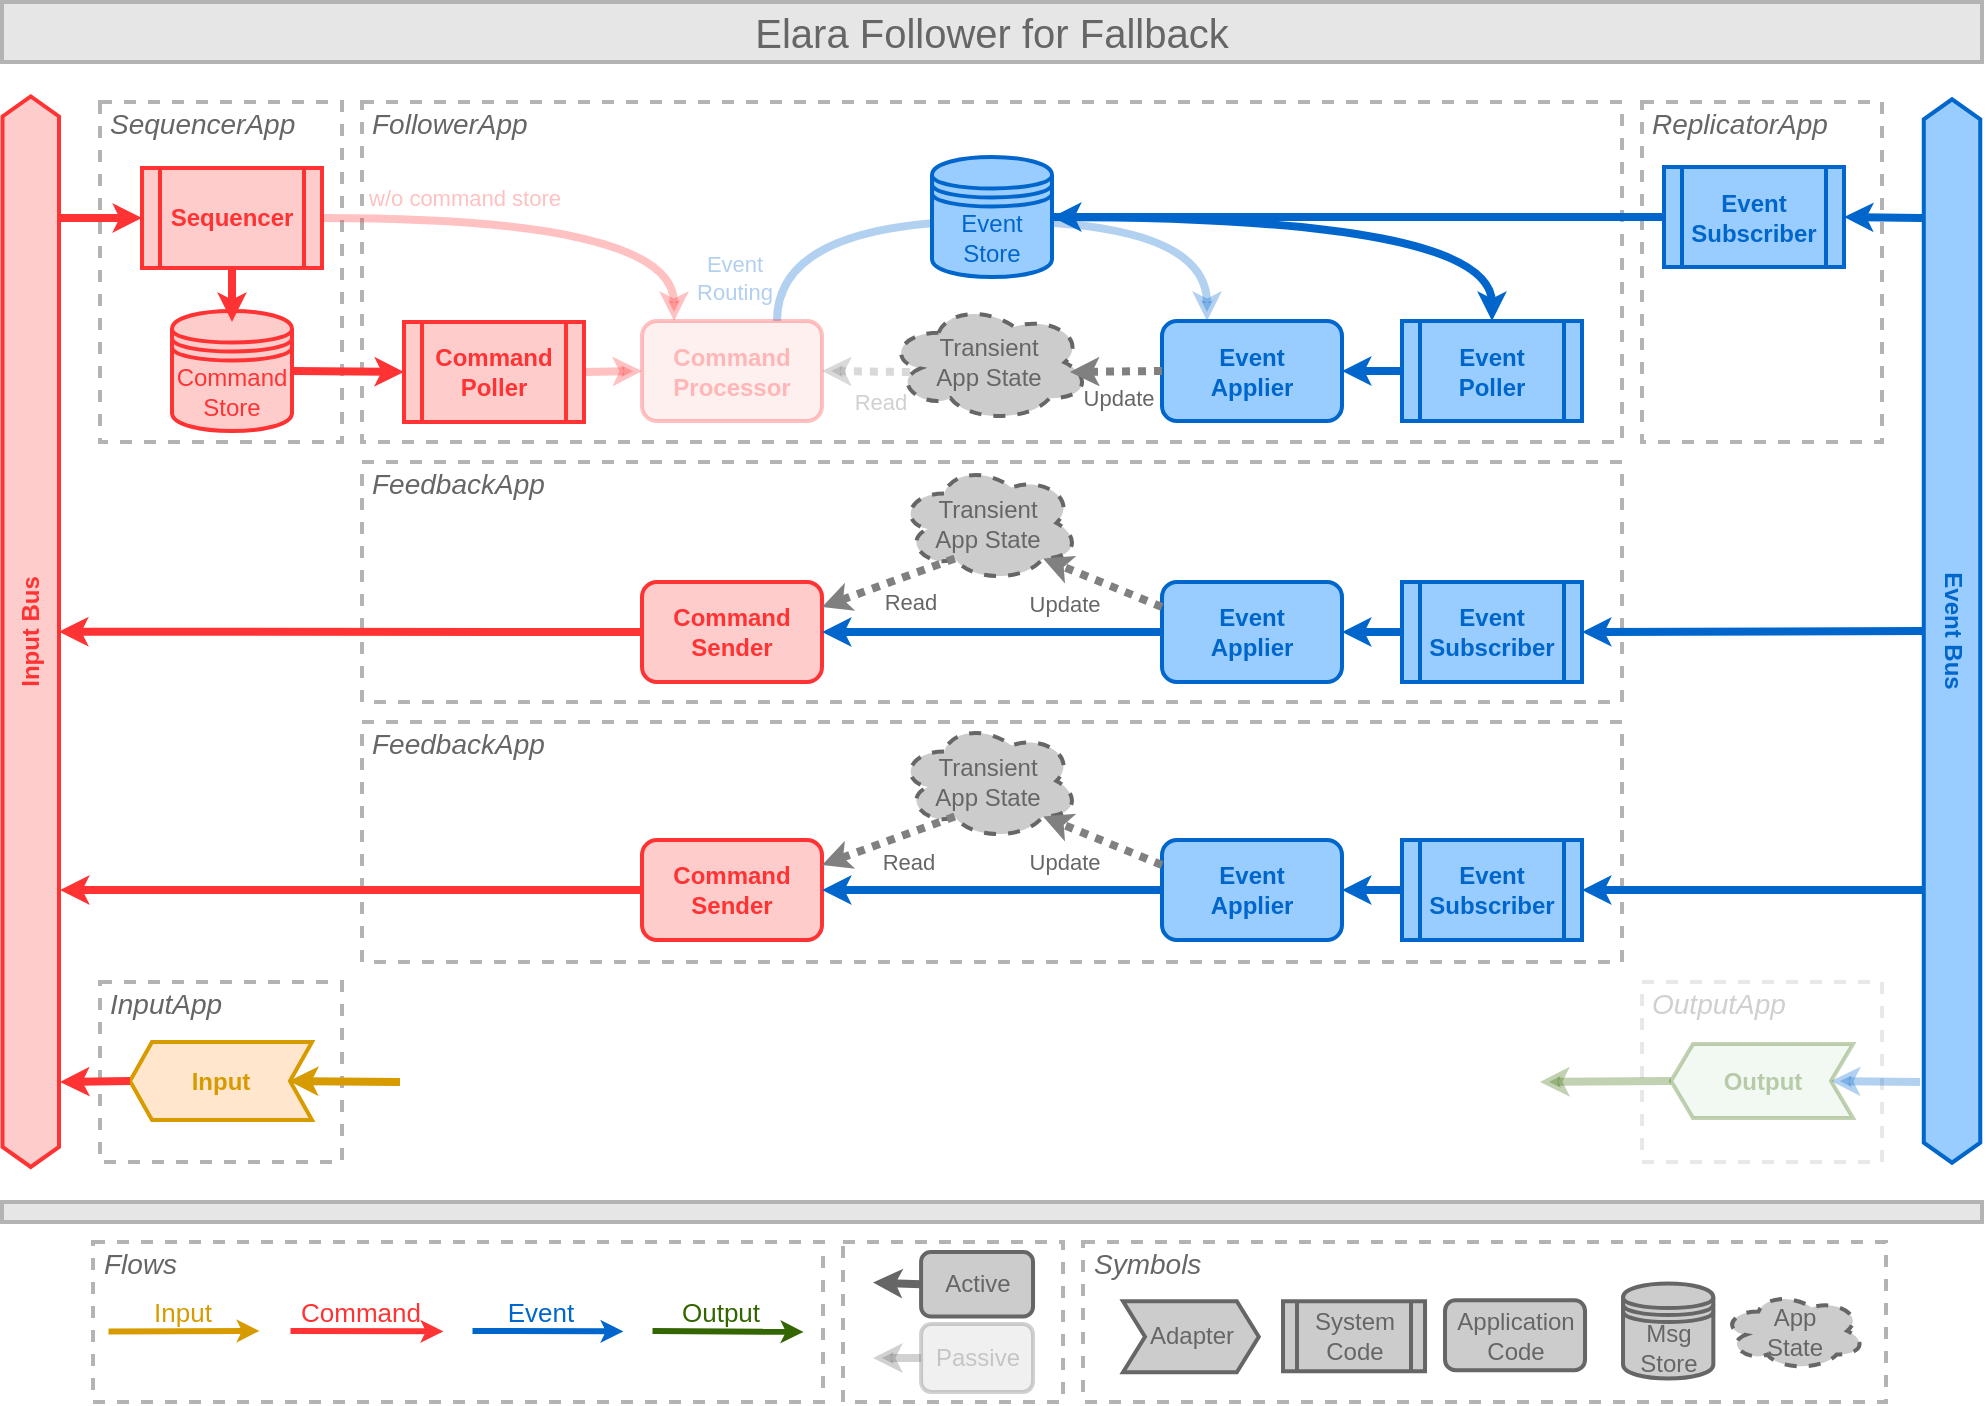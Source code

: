 <mxfile version="19.0.3" type="device"><diagram name="Page-1" id="c7558073-3199-34d8-9f00-42111426c3f3"><mxGraphModel dx="1084" dy="836" grid="1" gridSize="10" guides="1" tooltips="1" connect="1" arrows="1" fold="1" page="1" pageScale="1" pageWidth="1030" pageHeight="720" background="#ffffff" math="0" shadow="0"><root><mxCell id="0"/><mxCell id="1" parent="0"/><mxCell id="VehOEgpmn8euIzJuwDBV-7" value="&lt;h1 style=&quot;font-size: 14px&quot;&gt;&lt;br&gt;&lt;/h1&gt;" style="text;html=1;spacing=5;spacingTop=-16;whiteSpace=wrap;overflow=hidden;rounded=0;dashed=1;fontSize=14;fontColor=#666666;align=left;fontStyle=2;strokeWidth=2;strokeColor=#B3B3B3;" parent="1" vertex="1"><mxGeometry x="441.51" y="630" width="110" height="80" as="geometry"/></mxCell><mxCell id="gCqH751xbMnLO0YqiMB3-19" value="&lt;h1 style=&quot;font-size: 14px&quot;&gt;&lt;span style=&quot;font-weight: 400&quot;&gt;ReplicatorApp&lt;/span&gt;&lt;/h1&gt;" style="text;html=1;spacing=5;spacingTop=-16;whiteSpace=wrap;overflow=hidden;rounded=0;dashed=1;fontSize=14;fontColor=#666666;align=left;fontStyle=2;strokeWidth=2;strokeColor=#B3B3B3;" parent="1" vertex="1"><mxGeometry x="841" y="60" width="120" height="170" as="geometry"/></mxCell><mxCell id="gCqH751xbMnLO0YqiMB3-18" value="&lt;h1 style=&quot;font-size: 14px&quot;&gt;&lt;span style=&quot;font-weight: 400&quot;&gt;FollowerApp&lt;/span&gt;&lt;/h1&gt;" style="text;html=1;spacing=5;spacingTop=-16;whiteSpace=wrap;overflow=hidden;rounded=0;dashed=1;fontSize=14;fontColor=#666666;align=left;fontStyle=2;strokeWidth=2;strokeColor=#B3B3B3;" parent="1" vertex="1"><mxGeometry x="201" y="60" width="630" height="170" as="geometry"/></mxCell><mxCell id="EZ4a7KJxE24AhRjif1Av-12" value="&lt;h1 style=&quot;font-size: 14px&quot;&gt;&lt;span style=&quot;font-weight: 400&quot;&gt;SequencerApp&lt;/span&gt;&lt;/h1&gt;" style="text;html=1;spacing=5;spacingTop=-16;whiteSpace=wrap;overflow=hidden;rounded=0;dashed=1;fontSize=14;fontColor=#666666;align=left;fontStyle=2;strokeWidth=2;strokeColor=#B3B3B3;" parent="1" vertex="1"><mxGeometry x="70" y="60" width="121" height="170" as="geometry"/></mxCell><mxCell id="ohoBijxdSnqp7nsjonpF-2" style="orthogonalLoop=1;jettySize=auto;html=1;entryX=0.25;entryY=0;entryDx=0;entryDy=0;fontColor=#336600;strokeWidth=4;endSize=2;strokeColor=#0066CC;edgeStyle=orthogonalEdgeStyle;curved=1;exitX=0.75;exitY=0;exitDx=0;exitDy=0;textOpacity=30;opacity=30;" parent="1" source="YDmkb0s4ccfHoWJ929gy-104" target="JGRXPScQ_aBgcyf3JHFu-2" edge="1"><mxGeometry relative="1" as="geometry"><mxPoint x="491" y="109.5" as="sourcePoint"/><mxPoint x="731" y="126.5" as="targetPoint"/><Array as="points"><mxPoint x="409" y="119.5"/><mxPoint x="624" y="119.5"/></Array></mxGeometry></mxCell><mxCell id="ohoBijxdSnqp7nsjonpF-5" value="Event&lt;br&gt;Routing" style="edgeLabel;html=1;align=center;verticalAlign=middle;resizable=0;points=[];fontColor=#0066CC;textOpacity=30;" parent="ohoBijxdSnqp7nsjonpF-2" vertex="1" connectable="0"><mxGeometry x="-0.516" y="-19" relative="1" as="geometry"><mxPoint x="-48" y="9" as="offset"/></mxGeometry></mxCell><mxCell id="EZ4a7KJxE24AhRjif1Av-13" value="&lt;h1 style=&quot;font-size: 14px&quot;&gt;&lt;span style=&quot;font-weight: 400&quot;&gt;InputApp&lt;/span&gt;&lt;/h1&gt;" style="text;html=1;spacing=5;spacingTop=-16;whiteSpace=wrap;overflow=hidden;rounded=0;dashed=1;fontSize=14;fontColor=#666666;align=left;fontStyle=2;strokeWidth=2;strokeColor=#B3B3B3;" parent="1" vertex="1"><mxGeometry x="70" y="500" width="121" height="90" as="geometry"/></mxCell><mxCell id="EZ4a7KJxE24AhRjif1Av-10" value="&lt;h1 style=&quot;font-size: 14px&quot;&gt;&lt;span style=&quot;font-weight: normal&quot;&gt;FeedbackApp&lt;/span&gt;&lt;/h1&gt;" style="text;html=1;spacing=5;spacingTop=-16;whiteSpace=wrap;overflow=hidden;rounded=0;dashed=1;fontSize=14;fontColor=#666666;align=left;fontStyle=2;strokeWidth=2;strokeColor=#B3B3B3;" parent="1" vertex="1"><mxGeometry x="201" y="370" width="630" height="120" as="geometry"/></mxCell><mxCell id="EZ4a7KJxE24AhRjif1Av-11" value="&lt;h1 style=&quot;font-size: 14px&quot;&gt;&lt;span style=&quot;font-weight: normal&quot;&gt;FeedbackApp&lt;/span&gt;&lt;/h1&gt;" style="text;html=1;spacing=5;spacingTop=-16;whiteSpace=wrap;overflow=hidden;rounded=0;dashed=1;fontSize=14;fontColor=#666666;align=left;fontStyle=2;strokeWidth=2;strokeColor=#B3B3B3;" parent="1" vertex="1"><mxGeometry x="201" y="240" width="630" height="120" as="geometry"/></mxCell><mxCell id="YDmkb0s4ccfHoWJ929gy-158" value="&lt;h1 style=&quot;font-size: 14px&quot;&gt;&lt;span style=&quot;font-weight: normal&quot;&gt;Flows&lt;/span&gt;&lt;/h1&gt;" style="text;html=1;spacing=5;spacingTop=-16;whiteSpace=wrap;overflow=hidden;rounded=0;dashed=1;fontSize=14;fontColor=#666666;align=left;fontStyle=2;strokeWidth=2;strokeColor=#B3B3B3;" parent="1" vertex="1"><mxGeometry x="66.51" y="630" width="365" height="80" as="geometry"/></mxCell><mxCell id="YDmkb0s4ccfHoWJ929gy-104" value="Command&lt;br&gt;Processor" style="rounded=1;whiteSpace=wrap;html=1;align=center;strokeWidth=2;fontStyle=1;strokeColor=#FF3333;fillColor=#FFCCCC;fontColor=#FF3333;opacity=30;textOpacity=30;" parent="1" vertex="1"><mxGeometry x="341" y="169.5" width="90" height="50" as="geometry"/></mxCell><mxCell id="YDmkb0s4ccfHoWJ929gy-106" value="&lt;b&gt;Event&lt;br&gt;Subscriber&lt;/b&gt;" style="shape=process;whiteSpace=wrap;html=1;backgroundOutline=1;strokeWidth=2;align=center;fontColor=#0066CC;strokeColor=#0066CC;fillColor=#99CCFF;" parent="1" vertex="1"><mxGeometry x="852.0" y="92.5" width="90" height="50" as="geometry"/></mxCell><mxCell id="YDmkb0s4ccfHoWJ929gy-107" value="&lt;b&gt;Sequencer&lt;/b&gt;" style="shape=process;whiteSpace=wrap;html=1;backgroundOutline=1;strokeColor=#FF3333;strokeWidth=2;fillColor=#FFCCCC;align=center;fontColor=#FF3333;" parent="1" vertex="1"><mxGeometry x="91" y="93" width="90" height="50" as="geometry"/></mxCell><mxCell id="YDmkb0s4ccfHoWJ929gy-113" value="Event&lt;br&gt;Applier" style="rounded=1;whiteSpace=wrap;html=1;align=center;strokeWidth=2;fontStyle=1;strokeColor=#0066CC;fontColor=#0066CC;fillColor=#99CCFF;" parent="1" vertex="1"><mxGeometry x="601" y="300" width="90" height="50" as="geometry"/></mxCell><mxCell id="YDmkb0s4ccfHoWJ929gy-120" value="Transient&lt;br&gt;App State" style="shape=cloud;whiteSpace=wrap;html=1;strokeColor=#666666;strokeWidth=2;align=center;dashed=1;fillColor=#CCCCCC;fontColor=#666666;fontStyle=0" parent="1" vertex="1"><mxGeometry x="469.49" y="241.01" width="90" height="59" as="geometry"/></mxCell><mxCell id="YDmkb0s4ccfHoWJ929gy-134" value="Update" style="rounded=0;orthogonalLoop=1;jettySize=auto;html=1;strokeWidth=4;endSize=2;strokeColor=#808080;fontColor=#666666;entryX=0.8;entryY=0.8;entryDx=0;entryDy=0;entryPerimeter=0;exitX=0;exitY=0.25;exitDx=0;exitDy=0;dashed=1;dashPattern=1 1;" parent="1" source="YDmkb0s4ccfHoWJ929gy-113" target="YDmkb0s4ccfHoWJ929gy-120" edge="1"><mxGeometry x="0.408" y="17" relative="1" as="geometry"><mxPoint x="391" y="309.5" as="sourcePoint"/><mxPoint x="441" y="379.5" as="targetPoint"/><mxPoint as="offset"/></mxGeometry></mxCell><mxCell id="YDmkb0s4ccfHoWJ929gy-176" value="Elara Follower for Fallback" style="text;html=1;align=center;verticalAlign=middle;whiteSpace=wrap;rounded=0;fontSize=20;fontColor=#666666;spacingTop=6;spacingBottom=6;strokeWidth=2;strokeColor=#B3B3B3;fillColor=#E6E6E6;" parent="1" vertex="1"><mxGeometry x="21" y="10" width="990" height="30" as="geometry"/></mxCell><mxCell id="A8JgpORn_rovWGGObvks-4" value="&lt;b&gt;Event&lt;br&gt;Subscriber&lt;/b&gt;" style="shape=process;whiteSpace=wrap;html=1;backgroundOutline=1;strokeWidth=2;align=center;fontColor=#0066CC;strokeColor=#0066CC;fillColor=#99CCFF;" parent="1" vertex="1"><mxGeometry x="721" y="300" width="90" height="50" as="geometry"/></mxCell><mxCell id="A8JgpORn_rovWGGObvks-6" value="&lt;b&gt;Event&lt;br&gt;Subscriber&lt;/b&gt;" style="shape=process;whiteSpace=wrap;html=1;backgroundOutline=1;strokeWidth=2;align=center;fontColor=#0066CC;strokeColor=#0066CC;fillColor=#99CCFF;" parent="1" vertex="1"><mxGeometry x="721" y="429" width="90" height="50" as="geometry"/></mxCell><mxCell id="A8JgpORn_rovWGGObvks-14" style="rounded=0;orthogonalLoop=1;jettySize=auto;html=1;fontColor=#336600;strokeWidth=4;endSize=2;strokeColor=#0066CC;entryX=1;entryY=0.5;entryDx=0;entryDy=0;exitX=0.5;exitY=1;exitDx=0;exitDy=0;" parent="1" source="A8JgpORn_rovWGGObvks-7" target="A8JgpORn_rovWGGObvks-4" edge="1"><mxGeometry relative="1" as="geometry"><mxPoint x="706.009" y="322.97" as="sourcePoint"/><mxPoint x="661" y="339.5" as="targetPoint"/></mxGeometry></mxCell><mxCell id="A8JgpORn_rovWGGObvks-15" style="rounded=0;orthogonalLoop=1;jettySize=auto;html=1;fontColor=#336600;strokeWidth=4;endSize=2;strokeColor=#0066CC;entryX=1;entryY=0.5;entryDx=0;entryDy=0;" parent="1" target="A8JgpORn_rovWGGObvks-6" edge="1"><mxGeometry relative="1" as="geometry"><mxPoint x="981" y="454" as="sourcePoint"/><mxPoint x="641" y="333.5" as="targetPoint"/></mxGeometry></mxCell><mxCell id="A8JgpORn_rovWGGObvks-22" value="Command&lt;br&gt;Sender" style="rounded=1;whiteSpace=wrap;html=1;align=center;strokeWidth=2;fontStyle=1;strokeColor=#FF3333;fillColor=#FFCCCC;fontColor=#FF3333;" parent="1" vertex="1"><mxGeometry x="341" y="300" width="90" height="50" as="geometry"/></mxCell><mxCell id="A8JgpORn_rovWGGObvks-23" value="Read" style="rounded=0;orthogonalLoop=1;jettySize=auto;html=1;strokeWidth=4;endSize=2;strokeColor=#808080;fontColor=#666666;exitX=0.31;exitY=0.8;exitDx=0;exitDy=0;entryX=1;entryY=0.25;entryDx=0;entryDy=0;exitPerimeter=0;dashed=1;dashPattern=1 1;" parent="1" source="YDmkb0s4ccfHoWJ929gy-120" target="A8JgpORn_rovWGGObvks-22" edge="1"><mxGeometry x="-0.177" y="13" relative="1" as="geometry"><mxPoint x="405" y="334" as="sourcePoint"/><mxPoint x="370" y="297.2" as="targetPoint"/><mxPoint as="offset"/></mxGeometry></mxCell><mxCell id="A8JgpORn_rovWGGObvks-24" style="rounded=0;orthogonalLoop=1;jettySize=auto;html=1;exitX=0;exitY=0.5;exitDx=0;exitDy=0;fontColor=#336600;strokeWidth=4;endSize=2;strokeColor=#0066CC;entryX=1;entryY=0.5;entryDx=0;entryDy=0;" parent="1" source="A8JgpORn_rovWGGObvks-4" target="YDmkb0s4ccfHoWJ929gy-113" edge="1"><mxGeometry relative="1" as="geometry"><mxPoint x="483" y="364.059" as="sourcePoint"/><mxPoint x="416.99" y="364.62" as="targetPoint"/></mxGeometry></mxCell><mxCell id="A8JgpORn_rovWGGObvks-26" value="Event&lt;br&gt;Applier" style="rounded=1;whiteSpace=wrap;html=1;align=center;strokeWidth=2;fontStyle=1;strokeColor=#0066CC;fontColor=#0066CC;fillColor=#99CCFF;" parent="1" vertex="1"><mxGeometry x="601" y="429" width="90" height="50" as="geometry"/></mxCell><mxCell id="A8JgpORn_rovWGGObvks-27" value="Transient&lt;br&gt;App State" style="shape=cloud;whiteSpace=wrap;html=1;strokeColor=#666666;strokeWidth=2;align=center;dashed=1;fillColor=#CCCCCC;fontColor=#666666;fontStyle=0" parent="1" vertex="1"><mxGeometry x="469.49" y="370" width="90" height="59" as="geometry"/></mxCell><mxCell id="A8JgpORn_rovWGGObvks-28" value="Update" style="rounded=0;orthogonalLoop=1;jettySize=auto;html=1;strokeWidth=4;endSize=2;strokeColor=#808080;fontColor=#666666;entryX=0.8;entryY=0.8;entryDx=0;entryDy=0;entryPerimeter=0;exitX=0;exitY=0.25;exitDx=0;exitDy=0;dashed=1;dashPattern=1 1;" parent="1" source="A8JgpORn_rovWGGObvks-26" target="A8JgpORn_rovWGGObvks-27" edge="1"><mxGeometry x="0.42" y="17" relative="1" as="geometry"><mxPoint x="391" y="439" as="sourcePoint"/><mxPoint x="441" y="509.5" as="targetPoint"/><mxPoint as="offset"/></mxGeometry></mxCell><mxCell id="A8JgpORn_rovWGGObvks-29" value="Command&lt;br&gt;Sender" style="rounded=1;whiteSpace=wrap;html=1;align=center;strokeWidth=2;fontStyle=1;strokeColor=#FF3333;fillColor=#FFCCCC;fontColor=#FF3333;" parent="1" vertex="1"><mxGeometry x="341" y="429" width="90" height="50" as="geometry"/></mxCell><mxCell id="A8JgpORn_rovWGGObvks-30" value="Read" style="rounded=0;orthogonalLoop=1;jettySize=auto;html=1;strokeWidth=4;endSize=2;strokeColor=#808080;fontColor=#666666;exitX=0.31;exitY=0.8;exitDx=0;exitDy=0;entryX=1;entryY=0.25;entryDx=0;entryDy=0;exitPerimeter=0;dashed=1;dashPattern=1 1;" parent="1" source="A8JgpORn_rovWGGObvks-27" target="A8JgpORn_rovWGGObvks-29" edge="1"><mxGeometry x="-0.159" y="14" relative="1" as="geometry"><mxPoint x="405" y="464" as="sourcePoint"/><mxPoint x="370" y="427.2" as="targetPoint"/><mxPoint as="offset"/></mxGeometry></mxCell><mxCell id="A8JgpORn_rovWGGObvks-31" style="rounded=0;orthogonalLoop=1;jettySize=auto;html=1;exitX=0;exitY=0.5;exitDx=0;exitDy=0;fontColor=#336600;strokeWidth=4;endSize=2;strokeColor=#0066CC;entryX=1;entryY=0.5;entryDx=0;entryDy=0;" parent="1" source="A8JgpORn_rovWGGObvks-6" target="A8JgpORn_rovWGGObvks-26" edge="1"><mxGeometry relative="1" as="geometry"><mxPoint x="541" y="454" as="sourcePoint"/><mxPoint x="416.99" y="494.62" as="targetPoint"/></mxGeometry></mxCell><mxCell id="A8JgpORn_rovWGGObvks-37" style="rounded=0;orthogonalLoop=1;jettySize=auto;html=1;fontColor=#336600;strokeWidth=4;endSize=2;strokeColor=#0066CC;entryX=1;entryY=0.5;entryDx=0;entryDy=0;exitX=0;exitY=0.5;exitDx=0;exitDy=0;textOpacity=30;" parent="1" source="YDmkb0s4ccfHoWJ929gy-113" target="A8JgpORn_rovWGGObvks-22" edge="1"><mxGeometry relative="1" as="geometry"><mxPoint x="391" y="324.5" as="sourcePoint"/><mxPoint x="651" y="334" as="targetPoint"/></mxGeometry></mxCell><mxCell id="YDmkb0s4ccfHoWJ929gy-140" style="rounded=0;orthogonalLoop=1;jettySize=auto;html=1;fontColor=#336600;strokeWidth=3;endSize=2;strokeColor=#FF3333;" parent="1" edge="1"><mxGeometry x="50.26" y="628.75" as="geometry"><mxPoint x="165.26" y="674.464" as="sourcePoint"/><mxPoint x="241.76" y="674.71" as="targetPoint"/></mxGeometry></mxCell><mxCell id="YDmkb0s4ccfHoWJ929gy-141" value="&lt;font color=&quot;#ff3333&quot; style=&quot;font-size: 13px&quot;&gt;Command&lt;/font&gt;" style="edgeLabel;html=1;align=center;verticalAlign=middle;resizable=0;points=[];fontColor=#0066CC;fontStyle=0;fontSize=13;labelBackgroundColor=none;" parent="YDmkb0s4ccfHoWJ929gy-140" vertex="1" connectable="0"><mxGeometry x="0.4" y="3" relative="1" as="geometry"><mxPoint x="-19.5" y="-7" as="offset"/></mxGeometry></mxCell><mxCell id="YDmkb0s4ccfHoWJ929gy-150" style="rounded=0;orthogonalLoop=1;jettySize=auto;html=1;strokeWidth=3;endSize=2;strokeColor=#D79B00;fontColor=#D79B00;" parent="1" edge="1"><mxGeometry x="56.26" y="629" as="geometry"><mxPoint x="74.26" y="674.714" as="sourcePoint"/><mxPoint x="149.76" y="674.46" as="targetPoint"/></mxGeometry></mxCell><mxCell id="YDmkb0s4ccfHoWJ929gy-151" value="&lt;font style=&quot;font-size: 13px&quot; color=&quot;#d79b00&quot;&gt;Input&lt;/font&gt;" style="edgeLabel;html=1;align=center;verticalAlign=middle;resizable=0;points=[];fontColor=#0066CC;fontStyle=0;fontSize=13;labelBackgroundColor=none;" parent="YDmkb0s4ccfHoWJ929gy-150" vertex="1" connectable="0"><mxGeometry x="0.4" y="3" relative="1" as="geometry"><mxPoint x="-16" y="-7" as="offset"/></mxGeometry></mxCell><mxCell id="YDmkb0s4ccfHoWJ929gy-152" style="rounded=0;orthogonalLoop=1;jettySize=auto;html=1;strokeWidth=3;endSize=2;fontColor=#0066CC;strokeColor=#0066CC;" parent="1" edge="1"><mxGeometry x="44.51" y="628.75" as="geometry"><mxPoint x="256.26" y="674.464" as="sourcePoint"/><mxPoint x="331.76" y="674.71" as="targetPoint"/></mxGeometry></mxCell><mxCell id="YDmkb0s4ccfHoWJ929gy-153" value="&lt;font style=&quot;font-size: 13px&quot;&gt;Event&lt;/font&gt;" style="edgeLabel;html=1;align=center;verticalAlign=middle;resizable=0;points=[];fontColor=#0066CC;fontStyle=0;fontSize=13;labelBackgroundColor=none;" parent="YDmkb0s4ccfHoWJ929gy-152" vertex="1" connectable="0"><mxGeometry x="0.4" y="3" relative="1" as="geometry"><mxPoint x="-19.5" y="-7" as="offset"/></mxGeometry></mxCell><mxCell id="YDmkb0s4ccfHoWJ929gy-154" style="rounded=0;orthogonalLoop=1;jettySize=auto;html=1;fontColor=#336600;strokeWidth=3;endSize=2;strokeColor=#336600;" parent="1" edge="1"><mxGeometry x="37.26" y="628.75" as="geometry"><mxPoint x="346.26" y="674.464" as="sourcePoint"/><mxPoint x="421.76" y="674.96" as="targetPoint"/></mxGeometry></mxCell><mxCell id="YDmkb0s4ccfHoWJ929gy-155" value="&lt;font style=&quot;font-size: 13px&quot;&gt;Output&lt;/font&gt;" style="edgeLabel;html=1;align=center;verticalAlign=middle;resizable=0;points=[];fontStyle=0;fontSize=13;fontColor=#336600;labelBackgroundColor=none;" parent="YDmkb0s4ccfHoWJ929gy-154" vertex="1" connectable="0"><mxGeometry x="0.4" y="3" relative="1" as="geometry"><mxPoint x="-19.5" y="-7" as="offset"/></mxGeometry></mxCell><mxCell id="YDmkb0s4ccfHoWJ929gy-121" style="rounded=0;orthogonalLoop=1;jettySize=auto;html=1;entryX=0;entryY=0.5;entryDx=0;entryDy=0;fontColor=#FF3333;strokeWidth=4;strokeColor=#FF3333;endSize=2;" parent="1" target="YDmkb0s4ccfHoWJ929gy-107" edge="1"><mxGeometry relative="1" as="geometry"><mxPoint x="31" y="118" as="sourcePoint"/></mxGeometry></mxCell><mxCell id="EZ4a7KJxE24AhRjif1Av-8" style="rounded=0;orthogonalLoop=1;jettySize=auto;html=1;fontColor=#336600;strokeWidth=4;endSize=2;strokeColor=#0066CC;entryX=1;entryY=0.5;entryDx=0;entryDy=0;exitX=0;exitY=0.5;exitDx=0;exitDy=0;textOpacity=30;" parent="1" source="A8JgpORn_rovWGGObvks-26" target="A8JgpORn_rovWGGObvks-29" edge="1"><mxGeometry relative="1" as="geometry"><mxPoint x="405" y="334" as="sourcePoint"/><mxPoint x="241" y="334" as="targetPoint"/></mxGeometry></mxCell><mxCell id="EZ4a7KJxE24AhRjif1Av-9" style="rounded=0;orthogonalLoop=1;jettySize=auto;html=1;exitX=1;exitY=0.5;exitDx=0;exitDy=0;fontColor=#336600;strokeWidth=4;endSize=2;strokeColor=#0066CC;entryX=1;entryY=0.5;entryDx=0;entryDy=0;" parent="1" target="YDmkb0s4ccfHoWJ929gy-106" edge="1"><mxGeometry relative="1" as="geometry"><mxPoint x="981" y="118" as="sourcePoint"/><mxPoint x="682" y="274" as="targetPoint"/></mxGeometry></mxCell><mxCell id="EZ4a7KJxE24AhRjif1Av-14" value="&lt;h1 style=&quot;font-size: 14px&quot;&gt;&lt;span style=&quot;font-weight: 400&quot;&gt;OutputApp&lt;/span&gt;&lt;/h1&gt;" style="text;html=1;spacing=5;spacingTop=-16;whiteSpace=wrap;overflow=hidden;rounded=0;dashed=1;fontSize=14;fontColor=#666666;align=left;fontStyle=2;strokeWidth=2;strokeColor=#B3B3B3;opacity=30;textOpacity=30;" parent="1" vertex="1"><mxGeometry x="841" y="500" width="120" height="90" as="geometry"/></mxCell><mxCell id="EZ4a7KJxE24AhRjif1Av-17" style="rounded=0;orthogonalLoop=1;jettySize=auto;html=1;fontColor=#336600;strokeWidth=4;endSize=2;strokeColor=#0066CC;entryX=0;entryY=0.5;entryDx=0;entryDy=0;opacity=30;textOpacity=30;" parent="1" target="VehOEgpmn8euIzJuwDBV-1" edge="1"><mxGeometry relative="1" as="geometry"><mxPoint x="980" y="550" as="sourcePoint"/><mxPoint x="782" y="404" as="targetPoint"/></mxGeometry></mxCell><mxCell id="YDmkb0s4ccfHoWJ929gy-169" value="&lt;h1 style=&quot;font-size: 14px&quot;&gt;&lt;span style=&quot;font-weight: normal&quot;&gt;Symbols&lt;/span&gt;&lt;/h1&gt;" style="text;html=1;spacing=5;spacingTop=-16;whiteSpace=wrap;overflow=hidden;rounded=0;dashed=1;fontSize=14;fontColor=#666666;align=left;fontStyle=2;strokeWidth=2;strokeColor=#B3B3B3;" parent="1" vertex="1"><mxGeometry x="561.51" y="630" width="401.5" height="80" as="geometry"/></mxCell><mxCell id="YDmkb0s4ccfHoWJ929gy-170" value="Adapter" style="shape=step;perimeter=stepPerimeter;whiteSpace=wrap;html=1;fixedSize=1;align=center;strokeWidth=2;fontStyle=0;size=11;fontColor=#666666;strokeColor=#666666;fillColor=#CCCCCC;" parent="1" vertex="1"><mxGeometry x="581.51" y="659.63" width="67.89" height="35.5" as="geometry"/></mxCell><mxCell id="YDmkb0s4ccfHoWJ929gy-171" value="&lt;span&gt;System&lt;br&gt;&lt;/span&gt;Code" style="shape=process;whiteSpace=wrap;html=1;backgroundOutline=1;strokeWidth=2;align=center;fontStyle=0;strokeColor=#666666;fillColor=#CCCCCC;fontColor=#666666;" parent="1" vertex="1"><mxGeometry x="661.51" y="659.63" width="71" height="35" as="geometry"/></mxCell><mxCell id="YDmkb0s4ccfHoWJ929gy-172" value="&lt;span style=&quot;font-weight: normal&quot;&gt;Application&lt;br&gt;Code&lt;/span&gt;" style="rounded=1;whiteSpace=wrap;html=1;align=center;strokeWidth=2;fontStyle=1;fontColor=#666666;strokeColor=#666666;fillColor=#CCCCCC;" parent="1" vertex="1"><mxGeometry x="742.51" y="659.13" width="70" height="35" as="geometry"/></mxCell><mxCell id="YDmkb0s4ccfHoWJ929gy-173" value="Msg Store" style="shape=datastore;whiteSpace=wrap;html=1;strokeWidth=2;align=center;strokeColor=#666666;fillColor=#CCCCCC;fontColor=#666666;fontSize=12;" parent="1" vertex="1"><mxGeometry x="831.51" y="650.76" width="45.16" height="47.5" as="geometry"/></mxCell><mxCell id="EZ4a7KJxE24AhRjif1Av-18" value="App&lt;br&gt;State" style="shape=cloud;whiteSpace=wrap;html=1;strokeColor=#666666;strokeWidth=2;align=center;dashed=1;fillColor=#CCCCCC;fontColor=#666666;fontStyle=0" parent="1" vertex="1"><mxGeometry x="881.51" y="654.88" width="71" height="39.25" as="geometry"/></mxCell><mxCell id="EZ4a7KJxE24AhRjif1Av-4" value="Input" style="shape=step;perimeter=stepPerimeter;whiteSpace=wrap;html=1;fixedSize=1;align=center;fillColor=#FFE6CC;strokeColor=#D79B00;strokeWidth=2;fontStyle=1;size=11;fontColor=#D79B00;direction=west;" parent="1" vertex="1"><mxGeometry x="85" y="530" width="91" height="39" as="geometry"/></mxCell><mxCell id="A8JgpORn_rovWGGObvks-7" value="Event Bus" style="shape=hexagon;perimeter=stepPerimeter;whiteSpace=wrap;html=1;fixedSize=1;align=center;fillColor=#99CCFF;strokeColor=#0066CC;strokeWidth=2;fontStyle=1;size=10;fontColor=#0066CC;rotation=90;" parent="1" vertex="1"><mxGeometry x="730.15" y="310.37" width="531.72" height="28.25" as="geometry"/></mxCell><mxCell id="JGRXPScQ_aBgcyf3JHFu-1" value="Transient&lt;br&gt;App State" style="shape=cloud;whiteSpace=wrap;html=1;strokeColor=#666666;strokeWidth=2;align=center;dashed=1;fillColor=#CCCCCC;fontColor=#666666;fontStyle=0" parent="1" vertex="1"><mxGeometry x="464.03" y="160.5" width="100.91" height="59.5" as="geometry"/></mxCell><mxCell id="JGRXPScQ_aBgcyf3JHFu-2" value="Event&lt;br&gt;Applier" style="rounded=1;whiteSpace=wrap;html=1;align=center;strokeWidth=2;fontStyle=1;strokeColor=#0066CC;fontColor=#0066CC;fillColor=#99CCFF;" parent="1" vertex="1"><mxGeometry x="601" y="169.5" width="90" height="50" as="geometry"/></mxCell><mxCell id="hIHQPPK3M6n9uBhs2M8U-1" value="&lt;b&gt;Command&lt;br&gt;Poller&lt;/b&gt;" style="shape=process;whiteSpace=wrap;html=1;backgroundOutline=1;strokeColor=#FF3333;strokeWidth=2;fillColor=#FFCCCC;fontColor=#FF3333;align=center;" parent="1" vertex="1"><mxGeometry x="222" y="170" width="90" height="50" as="geometry"/></mxCell><mxCell id="JGRXPScQ_aBgcyf3JHFu-3" value="Command&lt;br&gt;Store" style="shape=datastore;whiteSpace=wrap;html=1;strokeColor=#FF3333;strokeWidth=2;fillColor=#FFCCCC;align=center;fontColor=#FF3333;" parent="1" vertex="1"><mxGeometry x="106" y="164.5" width="60" height="60" as="geometry"/></mxCell><mxCell id="YDmkb0s4ccfHoWJ929gy-110" value="Event&lt;br&gt;Store" style="shape=datastore;whiteSpace=wrap;html=1;strokeColor=#0066CC;strokeWidth=2;fillColor=#99CCFF;align=center;fontColor=#0066CC;" parent="1" vertex="1"><mxGeometry x="486.0" y="87.5" width="60" height="60" as="geometry"/></mxCell><mxCell id="gCqH751xbMnLO0YqiMB3-7" value="Read" style="rounded=0;orthogonalLoop=1;jettySize=auto;html=1;strokeWidth=4;endSize=2;strokeColor=#808080;fontColor=#666666;entryX=1;entryY=0.5;entryDx=0;entryDy=0;opacity=30;textOpacity=30;dashed=1;dashPattern=1 1;" parent="1" target="YDmkb0s4ccfHoWJ929gy-104" edge="1"><mxGeometry x="-0.328" y="15" relative="1" as="geometry"><mxPoint x="474.94" y="195" as="sourcePoint"/><mxPoint x="304.94" y="322.5" as="targetPoint"/><mxPoint as="offset"/></mxGeometry></mxCell><mxCell id="gCqH751xbMnLO0YqiMB3-8" value="Update" style="rounded=0;orthogonalLoop=1;jettySize=auto;html=1;strokeWidth=4;endSize=2;strokeColor=#808080;fontColor=#666666;exitX=0;exitY=0.5;exitDx=0;exitDy=0;dashed=1;dashPattern=1 1;" parent="1" source="JGRXPScQ_aBgcyf3JHFu-2" edge="1"><mxGeometry x="-0.025" y="13" relative="1" as="geometry"><mxPoint x="524.94" y="322.5" as="sourcePoint"/><mxPoint x="554.94" y="195" as="targetPoint"/><mxPoint as="offset"/></mxGeometry></mxCell><mxCell id="gCqH751xbMnLO0YqiMB3-9" style="rounded=0;orthogonalLoop=1;jettySize=auto;html=1;entryX=0;entryY=0.5;entryDx=0;entryDy=0;fontColor=#FF3333;strokeWidth=4;strokeColor=#FF3333;endSize=2;exitX=1;exitY=0.5;exitDx=0;exitDy=0;opacity=30;" parent="1" source="hIHQPPK3M6n9uBhs2M8U-1" target="YDmkb0s4ccfHoWJ929gy-104" edge="1"><mxGeometry relative="1" as="geometry"><mxPoint x="110" y="125.5" as="sourcePoint"/><mxPoint x="162" y="125" as="targetPoint"/></mxGeometry></mxCell><mxCell id="gCqH751xbMnLO0YqiMB3-10" style="rounded=0;orthogonalLoop=1;jettySize=auto;html=1;fontColor=#FF3333;strokeWidth=4;strokeColor=#FF3333;endSize=2;exitX=0.5;exitY=1;exitDx=0;exitDy=0;" parent="1" source="YDmkb0s4ccfHoWJ929gy-107" edge="1"><mxGeometry relative="1" as="geometry"><mxPoint x="181" y="117" as="sourcePoint"/><mxPoint x="136" y="170" as="targetPoint"/></mxGeometry></mxCell><mxCell id="gCqH751xbMnLO0YqiMB3-11" style="rounded=0;orthogonalLoop=1;jettySize=auto;html=1;entryX=0;entryY=0.5;entryDx=0;entryDy=0;fontColor=#FF3333;strokeWidth=4;strokeColor=#FF3333;endSize=2;exitX=1;exitY=0.5;exitDx=0;exitDy=0;" parent="1" source="JGRXPScQ_aBgcyf3JHFu-3" target="hIHQPPK3M6n9uBhs2M8U-1" edge="1"><mxGeometry relative="1" as="geometry"><mxPoint x="81" y="138" as="sourcePoint"/><mxPoint x="131" y="138" as="targetPoint"/></mxGeometry></mxCell><mxCell id="gCqH751xbMnLO0YqiMB3-27" style="orthogonalLoop=1;jettySize=auto;html=1;entryX=1;entryY=0.5;entryDx=0;entryDy=0;fontColor=#336600;strokeWidth=4;endSize=2;strokeColor=#0066CC;edgeStyle=orthogonalEdgeStyle;curved=1;exitX=0;exitY=0.5;exitDx=0;exitDy=0;" parent="1" source="YDmkb0s4ccfHoWJ929gy-106" target="YDmkb0s4ccfHoWJ929gy-110" edge="1"><mxGeometry relative="1" as="geometry"><mxPoint x="633.5" y="179.5" as="sourcePoint"/><mxPoint x="551" y="118" as="targetPoint"/></mxGeometry></mxCell><mxCell id="gCqH751xbMnLO0YqiMB3-32" value="&lt;b&gt;Event&lt;br&gt;Poller&lt;/b&gt;" style="shape=process;whiteSpace=wrap;html=1;backgroundOutline=1;strokeWidth=2;align=center;fontColor=#0066CC;strokeColor=#0066CC;fillColor=#99CCFF;" parent="1" vertex="1"><mxGeometry x="721.0" y="169.5" width="90" height="50" as="geometry"/></mxCell><mxCell id="gCqH751xbMnLO0YqiMB3-33" style="rounded=0;orthogonalLoop=1;jettySize=auto;html=1;exitX=0;exitY=0.5;exitDx=0;exitDy=0;fontColor=#336600;strokeWidth=4;endSize=2;strokeColor=#0066CC;entryX=1;entryY=0.5;entryDx=0;entryDy=0;" parent="1" source="gCqH751xbMnLO0YqiMB3-32" target="JGRXPScQ_aBgcyf3JHFu-2" edge="1"><mxGeometry relative="1" as="geometry"><mxPoint x="947.84" y="128" as="sourcePoint"/><mxPoint x="972.581" y="127.845" as="targetPoint"/></mxGeometry></mxCell><mxCell id="gCqH751xbMnLO0YqiMB3-34" style="orthogonalLoop=1;jettySize=auto;html=1;entryX=0.5;entryY=0;entryDx=0;entryDy=0;fontColor=#336600;strokeWidth=4;endSize=2;strokeColor=#0066CC;edgeStyle=orthogonalEdgeStyle;curved=1;exitX=1;exitY=0.5;exitDx=0;exitDy=0;" parent="1" source="YDmkb0s4ccfHoWJ929gy-110" target="gCqH751xbMnLO0YqiMB3-32" edge="1"><mxGeometry relative="1" as="geometry"><mxPoint x="418.5" y="179.5" as="sourcePoint"/><mxPoint x="633.5" y="179.5" as="targetPoint"/></mxGeometry></mxCell><mxCell id="gCqH751xbMnLO0YqiMB3-38" value="Input Bus" style="shape=hexagon;perimeter=stepPerimeter;whiteSpace=wrap;html=1;fixedSize=1;align=center;fillColor=#FFCCCC;strokeColor=#FF3333;strokeWidth=2;fontStyle=1;size=10;fontColor=#FF3333;rotation=-90;" parent="1" vertex="1"><mxGeometry x="-232.25" y="310.72" width="535.25" height="28.25" as="geometry"/></mxCell><mxCell id="gCqH751xbMnLO0YqiMB3-40" style="rounded=0;orthogonalLoop=1;jettySize=auto;html=1;fontColor=#FF3333;strokeWidth=4;strokeColor=#FF3333;endSize=2;exitX=1;exitY=0.5;exitDx=0;exitDy=0;" parent="1" source="EZ4a7KJxE24AhRjif1Av-4" edge="1"><mxGeometry relative="1" as="geometry"><mxPoint x="41" y="128" as="sourcePoint"/><mxPoint x="50" y="550" as="targetPoint"/></mxGeometry></mxCell><mxCell id="gCqH751xbMnLO0YqiMB3-41" style="rounded=0;orthogonalLoop=1;jettySize=auto;html=1;fontColor=#FF3333;strokeWidth=4;strokeColor=#FF3333;endSize=2;exitX=0;exitY=0.5;exitDx=0;exitDy=0;" parent="1" source="A8JgpORn_rovWGGObvks-29" edge="1"><mxGeometry relative="1" as="geometry"><mxPoint x="93.5" y="585.5" as="sourcePoint"/><mxPoint x="50" y="454" as="targetPoint"/></mxGeometry></mxCell><mxCell id="gCqH751xbMnLO0YqiMB3-42" style="rounded=0;orthogonalLoop=1;jettySize=auto;html=1;fontColor=#FF3333;strokeWidth=4;strokeColor=#FF3333;endSize=2;exitX=0;exitY=0.5;exitDx=0;exitDy=0;entryX=0.5;entryY=1;entryDx=0;entryDy=0;" parent="1" source="A8JgpORn_rovWGGObvks-22" target="gCqH751xbMnLO0YqiMB3-38" edge="1"><mxGeometry relative="1" as="geometry"><mxPoint x="351" y="464" as="sourcePoint"/><mxPoint x="60.997" y="464.207" as="targetPoint"/></mxGeometry></mxCell><mxCell id="gCqH751xbMnLO0YqiMB3-46" value="" style="text;html=1;align=center;verticalAlign=middle;whiteSpace=wrap;rounded=0;fontSize=20;fontColor=#666666;spacingTop=6;spacingBottom=6;strokeWidth=2;strokeColor=#B3B3B3;fillColor=#E6E6E6;" parent="1" vertex="1"><mxGeometry x="21.0" y="610" width="990" height="10" as="geometry"/></mxCell><mxCell id="VehOEgpmn8euIzJuwDBV-1" value="Output" style="shape=step;perimeter=stepPerimeter;whiteSpace=wrap;html=1;fixedSize=1;align=center;strokeWidth=2;fontStyle=1;size=11;fillColor=#d5e8d4;strokeColor=#336600;fontColor=#336600;direction=west;textOpacity=30;gradientDirection=radial;opacity=30;" parent="1" vertex="1"><mxGeometry x="855.5" y="531" width="91" height="37" as="geometry"/></mxCell><mxCell id="VehOEgpmn8euIzJuwDBV-3" value="&lt;span style=&quot;font-weight: 400&quot;&gt;Active&lt;/span&gt;" style="rounded=1;whiteSpace=wrap;html=1;align=center;strokeWidth=2;fontStyle=1;fontColor=#666666;strokeColor=#666666;fillColor=#CCCCCC;" parent="1" vertex="1"><mxGeometry x="480.54" y="635" width="55.97" height="32.25" as="geometry"/></mxCell><mxCell id="VehOEgpmn8euIzJuwDBV-4" value="" style="rounded=0;orthogonalLoop=1;jettySize=auto;html=1;strokeWidth=4;endSize=2;strokeColor=#666666;fontColor=#666666;exitX=0;exitY=0.5;exitDx=0;exitDy=0;" parent="1" source="VehOEgpmn8euIzJuwDBV-3" edge="1"><mxGeometry x="0.42" y="17" relative="1" as="geometry"><mxPoint x="576.51" y="650.25" as="sourcePoint"/><mxPoint x="456.51" y="650.25" as="targetPoint"/><mxPoint as="offset"/></mxGeometry></mxCell><mxCell id="VehOEgpmn8euIzJuwDBV-5" value="&lt;span style=&quot;font-weight: 400&quot;&gt;Passive&lt;/span&gt;" style="rounded=1;whiteSpace=wrap;html=1;align=center;strokeWidth=2;fontStyle=1;fontColor=#666666;strokeColor=#666666;fillColor=#CCCCCC;textOpacity=30;opacity=30;" parent="1" vertex="1"><mxGeometry x="480.54" y="671" width="55.97" height="34" as="geometry"/></mxCell><mxCell id="VehOEgpmn8euIzJuwDBV-6" value="" style="rounded=0;orthogonalLoop=1;jettySize=auto;html=1;strokeWidth=4;endSize=2;strokeColor=#666666;fontColor=#666666;exitX=0;exitY=0.5;exitDx=0;exitDy=0;textOpacity=30;opacity=30;" parent="1" source="VehOEgpmn8euIzJuwDBV-5" edge="1"><mxGeometry x="0.42" y="17" relative="1" as="geometry"><mxPoint x="576.51" y="688" as="sourcePoint"/><mxPoint x="456.51" y="688" as="targetPoint"/><mxPoint as="offset"/></mxGeometry></mxCell><mxCell id="YC51f7b_H42VYdZr1duQ-1" style="rounded=0;orthogonalLoop=1;jettySize=auto;html=1;fontColor=#FF3333;strokeWidth=4;strokeColor=#FF3333;endSize=2;exitX=1;exitY=0.5;exitDx=0;exitDy=0;entryX=0.178;entryY=0;entryDx=0;entryDy=0;entryPerimeter=0;edgeStyle=orthogonalEdgeStyle;curved=1;opacity=30;" parent="1" edge="1"><mxGeometry relative="1" as="geometry"><mxPoint x="181" y="118" as="sourcePoint"/><mxPoint x="357.02" y="169.5" as="targetPoint"/><Array as="points"><mxPoint x="357" y="118"/></Array></mxGeometry></mxCell><mxCell id="YC51f7b_H42VYdZr1duQ-2" value="w/o command store" style="edgeLabel;html=1;align=center;verticalAlign=middle;resizable=0;points=[];fontColor=#FF3333;textOpacity=30;" parent="YC51f7b_H42VYdZr1duQ-1" vertex="1" connectable="0"><mxGeometry x="-0.103" y="-1" relative="1" as="geometry"><mxPoint x="-31" y="-11" as="offset"/></mxGeometry></mxCell><mxCell id="YC51f7b_H42VYdZr1duQ-3" style="rounded=0;orthogonalLoop=1;jettySize=auto;html=1;fontColor=#336600;strokeWidth=4;endSize=2;strokeColor=#D79B00;entryX=0;entryY=0.5;entryDx=0;entryDy=0;" parent="1" edge="1"><mxGeometry relative="1" as="geometry"><mxPoint x="220" y="550" as="sourcePoint"/><mxPoint x="164.5" y="549.5" as="targetPoint"/></mxGeometry></mxCell><mxCell id="YC51f7b_H42VYdZr1duQ-4" style="rounded=0;orthogonalLoop=1;jettySize=auto;html=1;fontColor=#336600;strokeWidth=4;endSize=2;strokeColor=#336600;exitX=1;exitY=0.5;exitDx=0;exitDy=0;opacity=30;" parent="1" edge="1"><mxGeometry relative="1" as="geometry"><mxPoint x="855.5" y="549.5" as="sourcePoint"/><mxPoint x="790" y="550" as="targetPoint"/></mxGeometry></mxCell></root></mxGraphModel></diagram></mxfile>